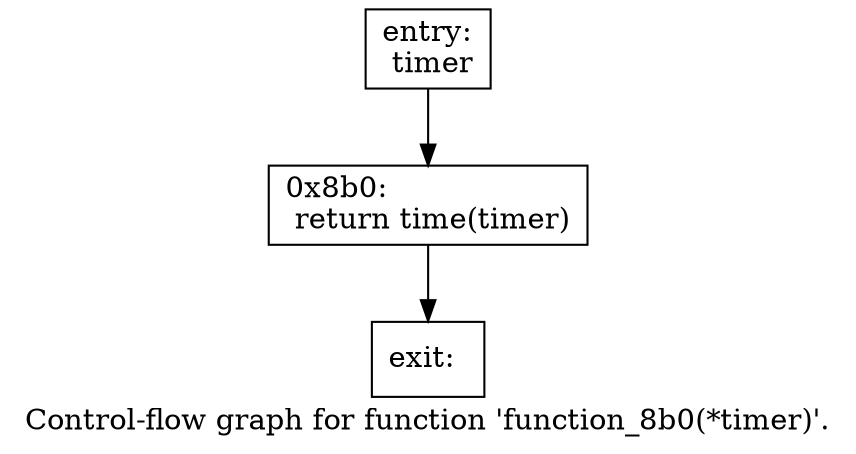 digraph "Control-flow graph for function 'function_8b0(*timer)'." {
  label="Control-flow graph for function 'function_8b0(*timer)'.";
  node [shape=record];

  Node06F9EAC8 [label="{entry:\l  timer\l}"];
  Node06F9EAC8 -> Node06F9EA80;
  Node06F9EA80 [label="{0x8b0:\l  return time(timer)\l}"];
  Node06F9EA80 -> Node06F9EA38;
  Node06F9EA38 [label="{exit:\l}"];

}
